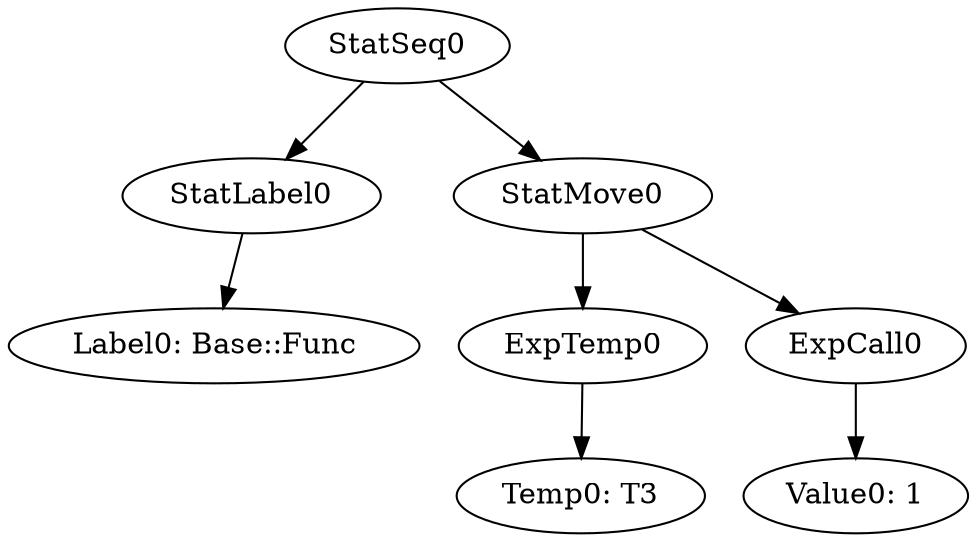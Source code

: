digraph {
	ordering = out;
	ExpCall0 -> "Value0: 1";
	StatLabel0 -> "Label0: Base::Func";
	StatSeq0 -> StatLabel0;
	StatSeq0 -> StatMove0;
	ExpTemp0 -> "Temp0: T3";
	StatMove0 -> ExpTemp0;
	StatMove0 -> ExpCall0;
}

